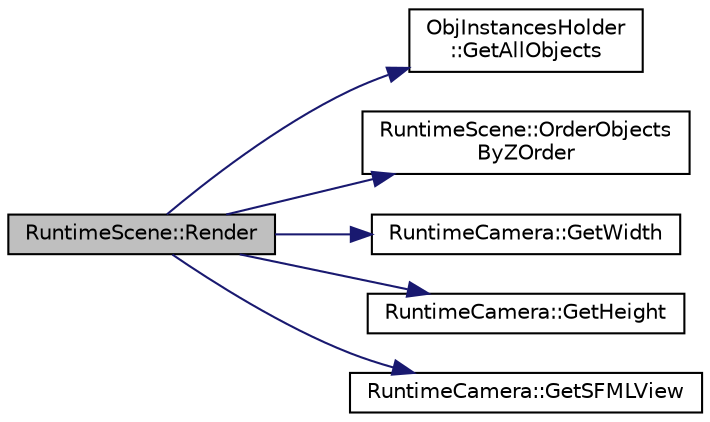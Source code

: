 digraph "RuntimeScene::Render"
{
  edge [fontname="Helvetica",fontsize="10",labelfontname="Helvetica",labelfontsize="10"];
  node [fontname="Helvetica",fontsize="10",shape=record];
  rankdir="LR";
  Node1 [label="RuntimeScene::Render",height=0.2,width=0.4,color="black", fillcolor="grey75", style="filled" fontcolor="black"];
  Node1 -> Node2 [color="midnightblue",fontsize="10",style="solid",fontname="Helvetica"];
  Node2 [label="ObjInstancesHolder\l::GetAllObjects",height=0.2,width=0.4,color="black", fillcolor="white", style="filled",URL="$d3/de4/class_obj_instances_holder.html#a696fa5524e22453622c545f04b2fe804"];
  Node1 -> Node3 [color="midnightblue",fontsize="10",style="solid",fontname="Helvetica"];
  Node3 [label="RuntimeScene::OrderObjects\lByZOrder",height=0.2,width=0.4,color="black", fillcolor="white", style="filled",URL="$d7/d7f/class_runtime_scene.html#afda4af0cb7d266a4b8f13d160267c62c"];
  Node1 -> Node4 [color="midnightblue",fontsize="10",style="solid",fontname="Helvetica"];
  Node4 [label="RuntimeCamera::GetWidth",height=0.2,width=0.4,color="black", fillcolor="white", style="filled",URL="$d4/d47/class_runtime_camera.html#a87ff33b848444c07dc3f3ab38fe2eec0"];
  Node1 -> Node5 [color="midnightblue",fontsize="10",style="solid",fontname="Helvetica"];
  Node5 [label="RuntimeCamera::GetHeight",height=0.2,width=0.4,color="black", fillcolor="white", style="filled",URL="$d4/d47/class_runtime_camera.html#a357165cc8447f7153a4deab60437d0a5"];
  Node1 -> Node6 [color="midnightblue",fontsize="10",style="solid",fontname="Helvetica"];
  Node6 [label="RuntimeCamera::GetSFMLView",height=0.2,width=0.4,color="black", fillcolor="white", style="filled",URL="$d4/d47/class_runtime_camera.html#afe64393c6deb05ecf0851dd4100aa9e8"];
}
